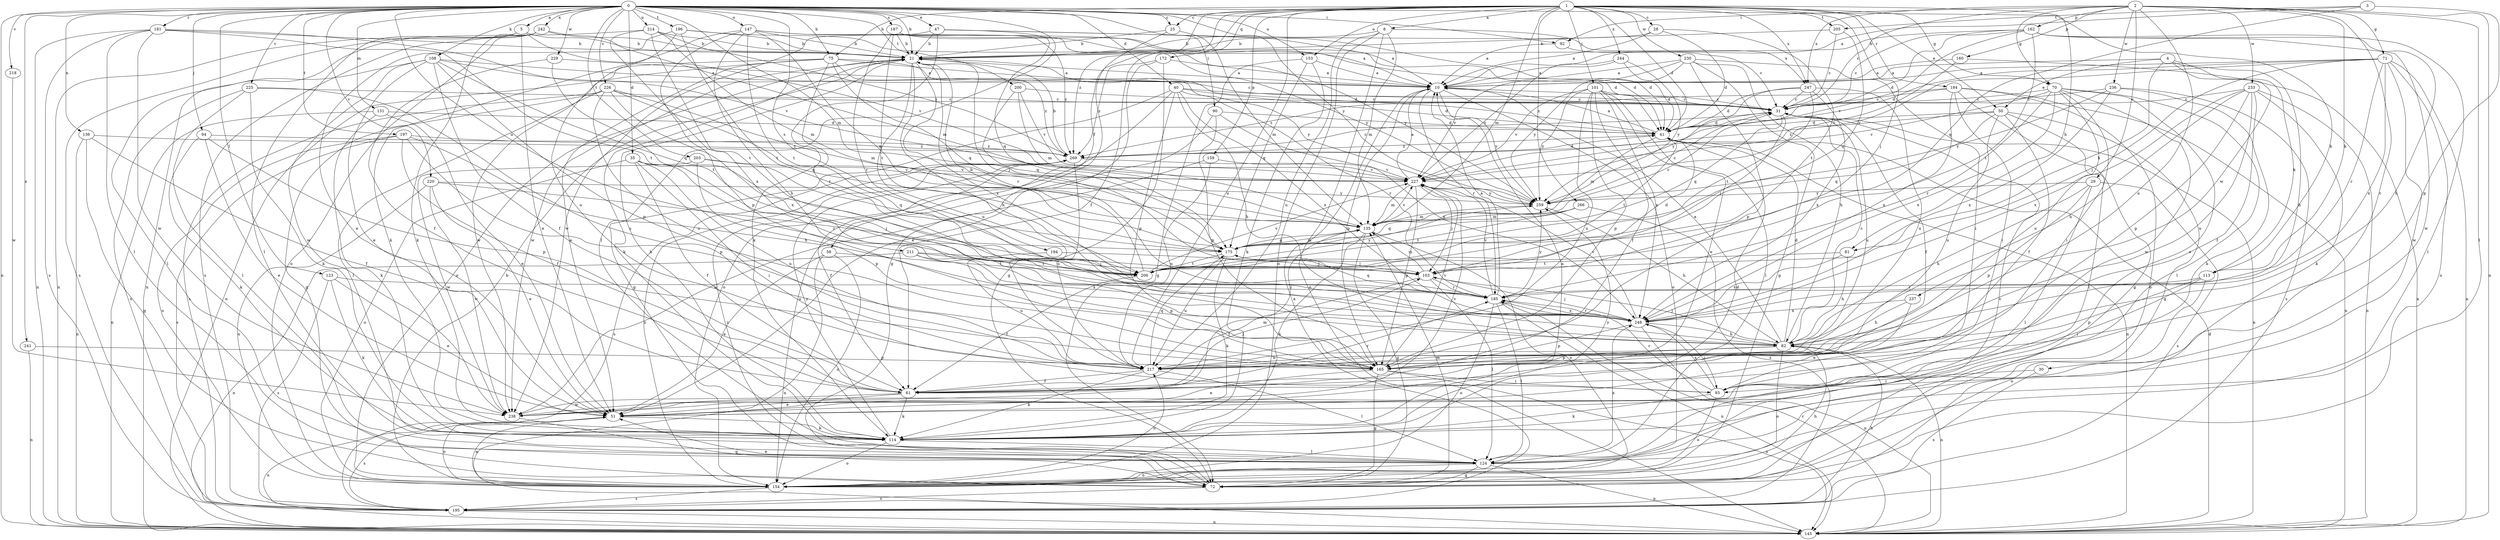 strict digraph  {
0;
1;
2;
3;
4;
5;
8;
10;
21;
25;
28;
29;
30;
31;
35;
40;
41;
47;
50;
51;
58;
61;
70;
71;
72;
75;
81;
82;
90;
92;
93;
94;
101;
103;
108;
113;
114;
123;
124;
131;
135;
136;
145;
147;
153;
154;
159;
160;
162;
165;
172;
175;
181;
184;
185;
187;
194;
195;
196;
197;
200;
203;
205;
206;
211;
214;
217;
218;
220;
225;
226;
227;
229;
230;
233;
236;
237;
238;
241;
242;
244;
247;
248;
259;
266;
269;
0 -> 5  [label=a];
0 -> 21  [label=b];
0 -> 25  [label=c];
0 -> 35  [label=d];
0 -> 40  [label=d];
0 -> 47  [label=e];
0 -> 75  [label=h];
0 -> 90  [label=i];
0 -> 92  [label=i];
0 -> 94  [label=j];
0 -> 108  [label=k];
0 -> 113  [label=k];
0 -> 123  [label=l];
0 -> 124  [label=l];
0 -> 131  [label=m];
0 -> 135  [label=m];
0 -> 136  [label=n];
0 -> 145  [label=n];
0 -> 147  [label=o];
0 -> 153  [label=o];
0 -> 181  [label=r];
0 -> 187  [label=s];
0 -> 194  [label=s];
0 -> 196  [label=t];
0 -> 197  [label=t];
0 -> 200  [label=t];
0 -> 203  [label=t];
0 -> 211  [label=u];
0 -> 214  [label=u];
0 -> 218  [label=v];
0 -> 220  [label=v];
0 -> 225  [label=v];
0 -> 226  [label=v];
0 -> 229  [label=w];
0 -> 241  [label=x];
0 -> 242  [label=x];
0 -> 259  [label=y];
1 -> 8  [label=a];
1 -> 25  [label=c];
1 -> 28  [label=c];
1 -> 41  [label=d];
1 -> 50  [label=e];
1 -> 58  [label=f];
1 -> 61  [label=f];
1 -> 70  [label=g];
1 -> 75  [label=h];
1 -> 81  [label=h];
1 -> 101  [label=j];
1 -> 103  [label=j];
1 -> 135  [label=m];
1 -> 153  [label=o];
1 -> 159  [label=p];
1 -> 172  [label=q];
1 -> 184  [label=r];
1 -> 205  [label=t];
1 -> 217  [label=u];
1 -> 230  [label=w];
1 -> 244  [label=x];
1 -> 247  [label=x];
1 -> 266  [label=z];
1 -> 269  [label=z];
2 -> 29  [label=c];
2 -> 30  [label=c];
2 -> 31  [label=c];
2 -> 70  [label=g];
2 -> 71  [label=g];
2 -> 92  [label=i];
2 -> 113  [label=k];
2 -> 124  [label=l];
2 -> 145  [label=n];
2 -> 160  [label=p];
2 -> 162  [label=p];
2 -> 217  [label=u];
2 -> 233  [label=w];
2 -> 236  [label=w];
2 -> 247  [label=x];
3 -> 10  [label=a];
3 -> 165  [label=p];
3 -> 175  [label=q];
3 -> 205  [label=t];
4 -> 10  [label=a];
4 -> 50  [label=e];
4 -> 81  [label=h];
4 -> 82  [label=h];
4 -> 113  [label=k];
4 -> 237  [label=w];
5 -> 21  [label=b];
5 -> 51  [label=e];
5 -> 124  [label=l];
5 -> 145  [label=n];
5 -> 227  [label=v];
8 -> 21  [label=b];
8 -> 135  [label=m];
8 -> 145  [label=n];
8 -> 154  [label=o];
8 -> 217  [label=u];
8 -> 247  [label=x];
10 -> 31  [label=c];
10 -> 154  [label=o];
10 -> 165  [label=p];
10 -> 185  [label=r];
10 -> 259  [label=y];
21 -> 10  [label=a];
21 -> 41  [label=d];
21 -> 82  [label=h];
21 -> 103  [label=j];
21 -> 114  [label=k];
21 -> 154  [label=o];
21 -> 185  [label=r];
21 -> 217  [label=u];
21 -> 238  [label=w];
21 -> 248  [label=x];
25 -> 21  [label=b];
25 -> 72  [label=g];
25 -> 135  [label=m];
28 -> 10  [label=a];
28 -> 21  [label=b];
28 -> 41  [label=d];
28 -> 206  [label=t];
29 -> 82  [label=h];
29 -> 124  [label=l];
29 -> 165  [label=p];
29 -> 195  [label=s];
29 -> 259  [label=y];
30 -> 93  [label=i];
30 -> 195  [label=s];
31 -> 41  [label=d];
31 -> 61  [label=f];
31 -> 103  [label=j];
31 -> 145  [label=n];
31 -> 175  [label=q];
31 -> 217  [label=u];
35 -> 61  [label=f];
35 -> 93  [label=i];
35 -> 154  [label=o];
35 -> 185  [label=r];
35 -> 217  [label=u];
35 -> 227  [label=v];
40 -> 31  [label=c];
40 -> 41  [label=d];
40 -> 72  [label=g];
40 -> 82  [label=h];
40 -> 154  [label=o];
40 -> 165  [label=p];
40 -> 185  [label=r];
40 -> 248  [label=x];
41 -> 10  [label=a];
41 -> 135  [label=m];
41 -> 145  [label=n];
41 -> 206  [label=t];
41 -> 269  [label=z];
47 -> 10  [label=a];
47 -> 21  [label=b];
47 -> 41  [label=d];
47 -> 114  [label=k];
47 -> 175  [label=q];
47 -> 238  [label=w];
50 -> 41  [label=d];
50 -> 61  [label=f];
50 -> 72  [label=g];
50 -> 124  [label=l];
50 -> 175  [label=q];
50 -> 217  [label=u];
50 -> 269  [label=z];
51 -> 114  [label=k];
51 -> 145  [label=n];
51 -> 154  [label=o];
51 -> 195  [label=s];
51 -> 227  [label=v];
58 -> 51  [label=e];
58 -> 145  [label=n];
58 -> 154  [label=o];
58 -> 206  [label=t];
61 -> 51  [label=e];
61 -> 103  [label=j];
61 -> 114  [label=k];
61 -> 185  [label=r];
61 -> 238  [label=w];
70 -> 31  [label=c];
70 -> 51  [label=e];
70 -> 93  [label=i];
70 -> 124  [label=l];
70 -> 185  [label=r];
70 -> 217  [label=u];
70 -> 227  [label=v];
70 -> 238  [label=w];
70 -> 248  [label=x];
71 -> 10  [label=a];
71 -> 41  [label=d];
71 -> 103  [label=j];
71 -> 145  [label=n];
71 -> 154  [label=o];
71 -> 185  [label=r];
71 -> 227  [label=v];
71 -> 238  [label=w];
71 -> 248  [label=x];
72 -> 31  [label=c];
72 -> 51  [label=e];
72 -> 135  [label=m];
72 -> 195  [label=s];
72 -> 269  [label=z];
75 -> 10  [label=a];
75 -> 51  [label=e];
75 -> 145  [label=n];
75 -> 175  [label=q];
75 -> 185  [label=r];
75 -> 238  [label=w];
75 -> 259  [label=y];
75 -> 269  [label=z];
81 -> 82  [label=h];
81 -> 206  [label=t];
81 -> 248  [label=x];
82 -> 10  [label=a];
82 -> 31  [label=c];
82 -> 41  [label=d];
82 -> 103  [label=j];
82 -> 145  [label=n];
82 -> 154  [label=o];
82 -> 165  [label=p];
82 -> 217  [label=u];
90 -> 41  [label=d];
90 -> 154  [label=o];
90 -> 165  [label=p];
90 -> 248  [label=x];
92 -> 10  [label=a];
92 -> 31  [label=c];
93 -> 114  [label=k];
93 -> 154  [label=o];
93 -> 185  [label=r];
93 -> 248  [label=x];
94 -> 51  [label=e];
94 -> 114  [label=k];
94 -> 165  [label=p];
94 -> 269  [label=z];
101 -> 31  [label=c];
101 -> 51  [label=e];
101 -> 61  [label=f];
101 -> 124  [label=l];
101 -> 165  [label=p];
101 -> 217  [label=u];
101 -> 227  [label=v];
101 -> 248  [label=x];
101 -> 259  [label=y];
103 -> 41  [label=d];
103 -> 61  [label=f];
103 -> 124  [label=l];
103 -> 135  [label=m];
103 -> 185  [label=r];
108 -> 10  [label=a];
108 -> 31  [label=c];
108 -> 51  [label=e];
108 -> 61  [label=f];
108 -> 124  [label=l];
108 -> 165  [label=p];
108 -> 175  [label=q];
108 -> 238  [label=w];
113 -> 93  [label=i];
113 -> 154  [label=o];
113 -> 165  [label=p];
113 -> 185  [label=r];
114 -> 10  [label=a];
114 -> 21  [label=b];
114 -> 41  [label=d];
114 -> 124  [label=l];
114 -> 154  [label=o];
114 -> 259  [label=y];
114 -> 269  [label=z];
123 -> 51  [label=e];
123 -> 114  [label=k];
123 -> 185  [label=r];
123 -> 195  [label=s];
124 -> 72  [label=g];
124 -> 145  [label=n];
124 -> 154  [label=o];
124 -> 248  [label=x];
131 -> 41  [label=d];
131 -> 51  [label=e];
131 -> 114  [label=k];
131 -> 145  [label=n];
135 -> 31  [label=c];
135 -> 72  [label=g];
135 -> 114  [label=k];
135 -> 154  [label=o];
135 -> 175  [label=q];
135 -> 227  [label=v];
136 -> 61  [label=f];
136 -> 72  [label=g];
136 -> 145  [label=n];
136 -> 269  [label=z];
145 -> 41  [label=d];
145 -> 185  [label=r];
147 -> 21  [label=b];
147 -> 41  [label=d];
147 -> 82  [label=h];
147 -> 114  [label=k];
147 -> 165  [label=p];
147 -> 175  [label=q];
147 -> 206  [label=t];
147 -> 259  [label=y];
153 -> 10  [label=a];
153 -> 72  [label=g];
153 -> 114  [label=k];
153 -> 175  [label=q];
154 -> 21  [label=b];
154 -> 51  [label=e];
154 -> 82  [label=h];
154 -> 195  [label=s];
154 -> 217  [label=u];
154 -> 269  [label=z];
159 -> 217  [label=u];
159 -> 227  [label=v];
159 -> 238  [label=w];
160 -> 10  [label=a];
160 -> 145  [label=n];
160 -> 227  [label=v];
162 -> 21  [label=b];
162 -> 31  [label=c];
162 -> 41  [label=d];
162 -> 82  [label=h];
162 -> 124  [label=l];
162 -> 206  [label=t];
162 -> 227  [label=v];
162 -> 238  [label=w];
165 -> 51  [label=e];
165 -> 72  [label=g];
165 -> 93  [label=i];
165 -> 145  [label=n];
165 -> 227  [label=v];
172 -> 10  [label=a];
172 -> 51  [label=e];
172 -> 72  [label=g];
172 -> 269  [label=z];
175 -> 103  [label=j];
175 -> 114  [label=k];
175 -> 135  [label=m];
175 -> 206  [label=t];
175 -> 217  [label=u];
181 -> 21  [label=b];
181 -> 124  [label=l];
181 -> 145  [label=n];
181 -> 195  [label=s];
181 -> 206  [label=t];
181 -> 227  [label=v];
181 -> 238  [label=w];
184 -> 31  [label=c];
184 -> 72  [label=g];
184 -> 93  [label=i];
184 -> 145  [label=n];
184 -> 154  [label=o];
184 -> 248  [label=x];
184 -> 269  [label=z];
185 -> 10  [label=a];
185 -> 124  [label=l];
185 -> 145  [label=n];
185 -> 154  [label=o];
185 -> 175  [label=q];
185 -> 227  [label=v];
185 -> 248  [label=x];
185 -> 259  [label=y];
187 -> 10  [label=a];
187 -> 21  [label=b];
187 -> 185  [label=r];
187 -> 206  [label=t];
187 -> 259  [label=y];
187 -> 269  [label=z];
194 -> 103  [label=j];
194 -> 217  [label=u];
195 -> 10  [label=a];
195 -> 82  [label=h];
195 -> 145  [label=n];
196 -> 21  [label=b];
196 -> 41  [label=d];
196 -> 51  [label=e];
196 -> 206  [label=t];
196 -> 217  [label=u];
197 -> 61  [label=f];
197 -> 82  [label=h];
197 -> 154  [label=o];
197 -> 165  [label=p];
197 -> 195  [label=s];
197 -> 269  [label=z];
200 -> 31  [label=c];
200 -> 135  [label=m];
200 -> 175  [label=q];
200 -> 227  [label=v];
203 -> 165  [label=p];
203 -> 175  [label=q];
203 -> 227  [label=v];
203 -> 238  [label=w];
205 -> 21  [label=b];
205 -> 31  [label=c];
205 -> 175  [label=q];
206 -> 21  [label=b];
206 -> 61  [label=f];
206 -> 227  [label=v];
206 -> 259  [label=y];
211 -> 103  [label=j];
211 -> 145  [label=n];
211 -> 165  [label=p];
211 -> 206  [label=t];
211 -> 248  [label=x];
214 -> 21  [label=b];
214 -> 135  [label=m];
214 -> 195  [label=s];
214 -> 206  [label=t];
214 -> 248  [label=x];
214 -> 269  [label=z];
217 -> 61  [label=f];
217 -> 114  [label=k];
217 -> 124  [label=l];
217 -> 175  [label=q];
218 -> 238  [label=w];
220 -> 51  [label=e];
220 -> 103  [label=j];
220 -> 154  [label=o];
220 -> 238  [label=w];
220 -> 259  [label=y];
225 -> 31  [label=c];
225 -> 114  [label=k];
225 -> 124  [label=l];
225 -> 195  [label=s];
225 -> 217  [label=u];
226 -> 31  [label=c];
226 -> 72  [label=g];
226 -> 124  [label=l];
226 -> 135  [label=m];
226 -> 175  [label=q];
226 -> 195  [label=s];
226 -> 217  [label=u];
226 -> 248  [label=x];
227 -> 10  [label=a];
227 -> 103  [label=j];
227 -> 135  [label=m];
227 -> 165  [label=p];
227 -> 259  [label=y];
229 -> 10  [label=a];
229 -> 61  [label=f];
229 -> 206  [label=t];
230 -> 10  [label=a];
230 -> 72  [label=g];
230 -> 82  [label=h];
230 -> 93  [label=i];
230 -> 165  [label=p];
230 -> 227  [label=v];
230 -> 259  [label=y];
233 -> 31  [label=c];
233 -> 61  [label=f];
233 -> 82  [label=h];
233 -> 114  [label=k];
233 -> 145  [label=n];
233 -> 165  [label=p];
233 -> 217  [label=u];
233 -> 248  [label=x];
236 -> 31  [label=c];
236 -> 114  [label=k];
236 -> 195  [label=s];
236 -> 248  [label=x];
236 -> 259  [label=y];
237 -> 51  [label=e];
237 -> 82  [label=h];
237 -> 248  [label=x];
238 -> 72  [label=g];
238 -> 135  [label=m];
241 -> 145  [label=n];
241 -> 165  [label=p];
242 -> 21  [label=b];
242 -> 114  [label=k];
242 -> 135  [label=m];
242 -> 145  [label=n];
242 -> 154  [label=o];
242 -> 195  [label=s];
244 -> 10  [label=a];
244 -> 41  [label=d];
244 -> 227  [label=v];
244 -> 259  [label=y];
247 -> 31  [label=c];
247 -> 41  [label=d];
247 -> 206  [label=t];
247 -> 217  [label=u];
247 -> 248  [label=x];
247 -> 259  [label=y];
248 -> 82  [label=h];
248 -> 93  [label=i];
248 -> 103  [label=j];
248 -> 145  [label=n];
248 -> 165  [label=p];
248 -> 185  [label=r];
248 -> 227  [label=v];
259 -> 31  [label=c];
259 -> 82  [label=h];
259 -> 135  [label=m];
266 -> 135  [label=m];
266 -> 175  [label=q];
266 -> 195  [label=s];
266 -> 206  [label=t];
269 -> 21  [label=b];
269 -> 31  [label=c];
269 -> 41  [label=d];
269 -> 61  [label=f];
269 -> 195  [label=s];
269 -> 217  [label=u];
269 -> 227  [label=v];
}
